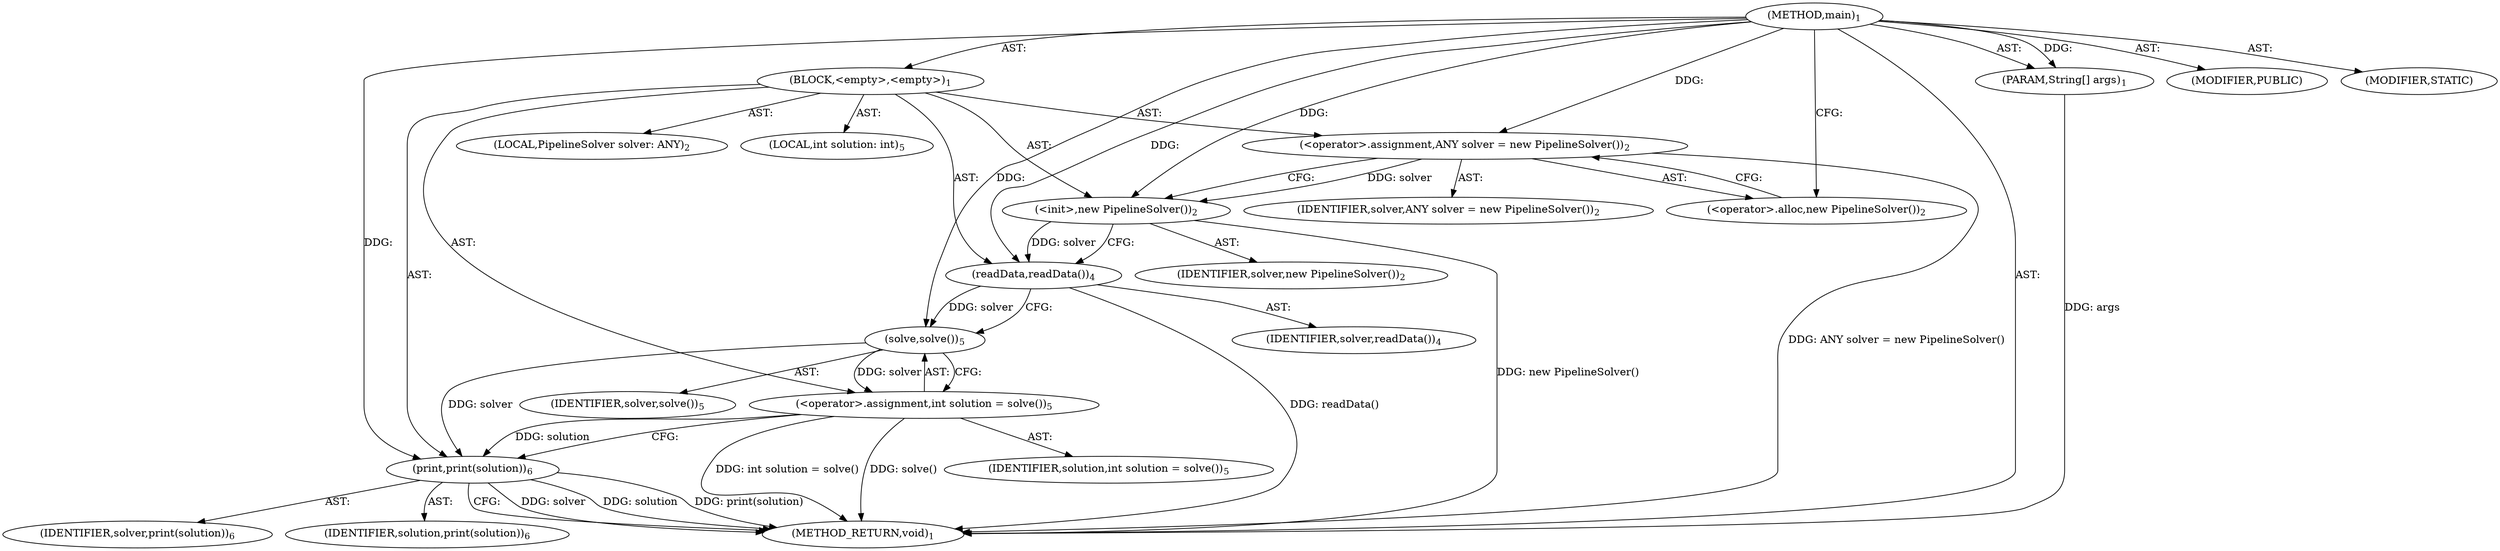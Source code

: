 digraph "main" {  
"19" [label = <(METHOD,main)<SUB>1</SUB>> ]
"20" [label = <(PARAM,String[] args)<SUB>1</SUB>> ]
"21" [label = <(BLOCK,&lt;empty&gt;,&lt;empty&gt;)<SUB>1</SUB>> ]
"4" [label = <(LOCAL,PipelineSolver solver: ANY)<SUB>2</SUB>> ]
"22" [label = <(&lt;operator&gt;.assignment,ANY solver = new PipelineSolver())<SUB>2</SUB>> ]
"23" [label = <(IDENTIFIER,solver,ANY solver = new PipelineSolver())<SUB>2</SUB>> ]
"24" [label = <(&lt;operator&gt;.alloc,new PipelineSolver())<SUB>2</SUB>> ]
"25" [label = <(&lt;init&gt;,new PipelineSolver())<SUB>2</SUB>> ]
"3" [label = <(IDENTIFIER,solver,new PipelineSolver())<SUB>2</SUB>> ]
"26" [label = <(readData,readData())<SUB>4</SUB>> ]
"27" [label = <(IDENTIFIER,solver,readData())<SUB>4</SUB>> ]
"28" [label = <(LOCAL,int solution: int)<SUB>5</SUB>> ]
"29" [label = <(&lt;operator&gt;.assignment,int solution = solve())<SUB>5</SUB>> ]
"30" [label = <(IDENTIFIER,solution,int solution = solve())<SUB>5</SUB>> ]
"31" [label = <(solve,solve())<SUB>5</SUB>> ]
"32" [label = <(IDENTIFIER,solver,solve())<SUB>5</SUB>> ]
"33" [label = <(print,print(solution))<SUB>6</SUB>> ]
"34" [label = <(IDENTIFIER,solver,print(solution))<SUB>6</SUB>> ]
"35" [label = <(IDENTIFIER,solution,print(solution))<SUB>6</SUB>> ]
"36" [label = <(MODIFIER,PUBLIC)> ]
"37" [label = <(MODIFIER,STATIC)> ]
"38" [label = <(METHOD_RETURN,void)<SUB>1</SUB>> ]
  "19" -> "20"  [ label = "AST: "] 
  "19" -> "21"  [ label = "AST: "] 
  "19" -> "36"  [ label = "AST: "] 
  "19" -> "37"  [ label = "AST: "] 
  "19" -> "38"  [ label = "AST: "] 
  "21" -> "4"  [ label = "AST: "] 
  "21" -> "22"  [ label = "AST: "] 
  "21" -> "25"  [ label = "AST: "] 
  "21" -> "26"  [ label = "AST: "] 
  "21" -> "28"  [ label = "AST: "] 
  "21" -> "29"  [ label = "AST: "] 
  "21" -> "33"  [ label = "AST: "] 
  "22" -> "23"  [ label = "AST: "] 
  "22" -> "24"  [ label = "AST: "] 
  "25" -> "3"  [ label = "AST: "] 
  "26" -> "27"  [ label = "AST: "] 
  "29" -> "30"  [ label = "AST: "] 
  "29" -> "31"  [ label = "AST: "] 
  "31" -> "32"  [ label = "AST: "] 
  "33" -> "34"  [ label = "AST: "] 
  "33" -> "35"  [ label = "AST: "] 
  "22" -> "25"  [ label = "CFG: "] 
  "25" -> "26"  [ label = "CFG: "] 
  "26" -> "31"  [ label = "CFG: "] 
  "29" -> "33"  [ label = "CFG: "] 
  "33" -> "38"  [ label = "CFG: "] 
  "24" -> "22"  [ label = "CFG: "] 
  "31" -> "29"  [ label = "CFG: "] 
  "19" -> "24"  [ label = "CFG: "] 
  "20" -> "38"  [ label = "DDG: args"] 
  "22" -> "38"  [ label = "DDG: ANY solver = new PipelineSolver()"] 
  "25" -> "38"  [ label = "DDG: new PipelineSolver()"] 
  "26" -> "38"  [ label = "DDG: readData()"] 
  "29" -> "38"  [ label = "DDG: solve()"] 
  "29" -> "38"  [ label = "DDG: int solution = solve()"] 
  "33" -> "38"  [ label = "DDG: solver"] 
  "33" -> "38"  [ label = "DDG: solution"] 
  "33" -> "38"  [ label = "DDG: print(solution)"] 
  "19" -> "20"  [ label = "DDG: "] 
  "19" -> "22"  [ label = "DDG: "] 
  "31" -> "29"  [ label = "DDG: solver"] 
  "22" -> "25"  [ label = "DDG: solver"] 
  "19" -> "25"  [ label = "DDG: "] 
  "25" -> "26"  [ label = "DDG: solver"] 
  "19" -> "26"  [ label = "DDG: "] 
  "31" -> "33"  [ label = "DDG: solver"] 
  "19" -> "33"  [ label = "DDG: "] 
  "29" -> "33"  [ label = "DDG: solution"] 
  "26" -> "31"  [ label = "DDG: solver"] 
  "19" -> "31"  [ label = "DDG: "] 
}
